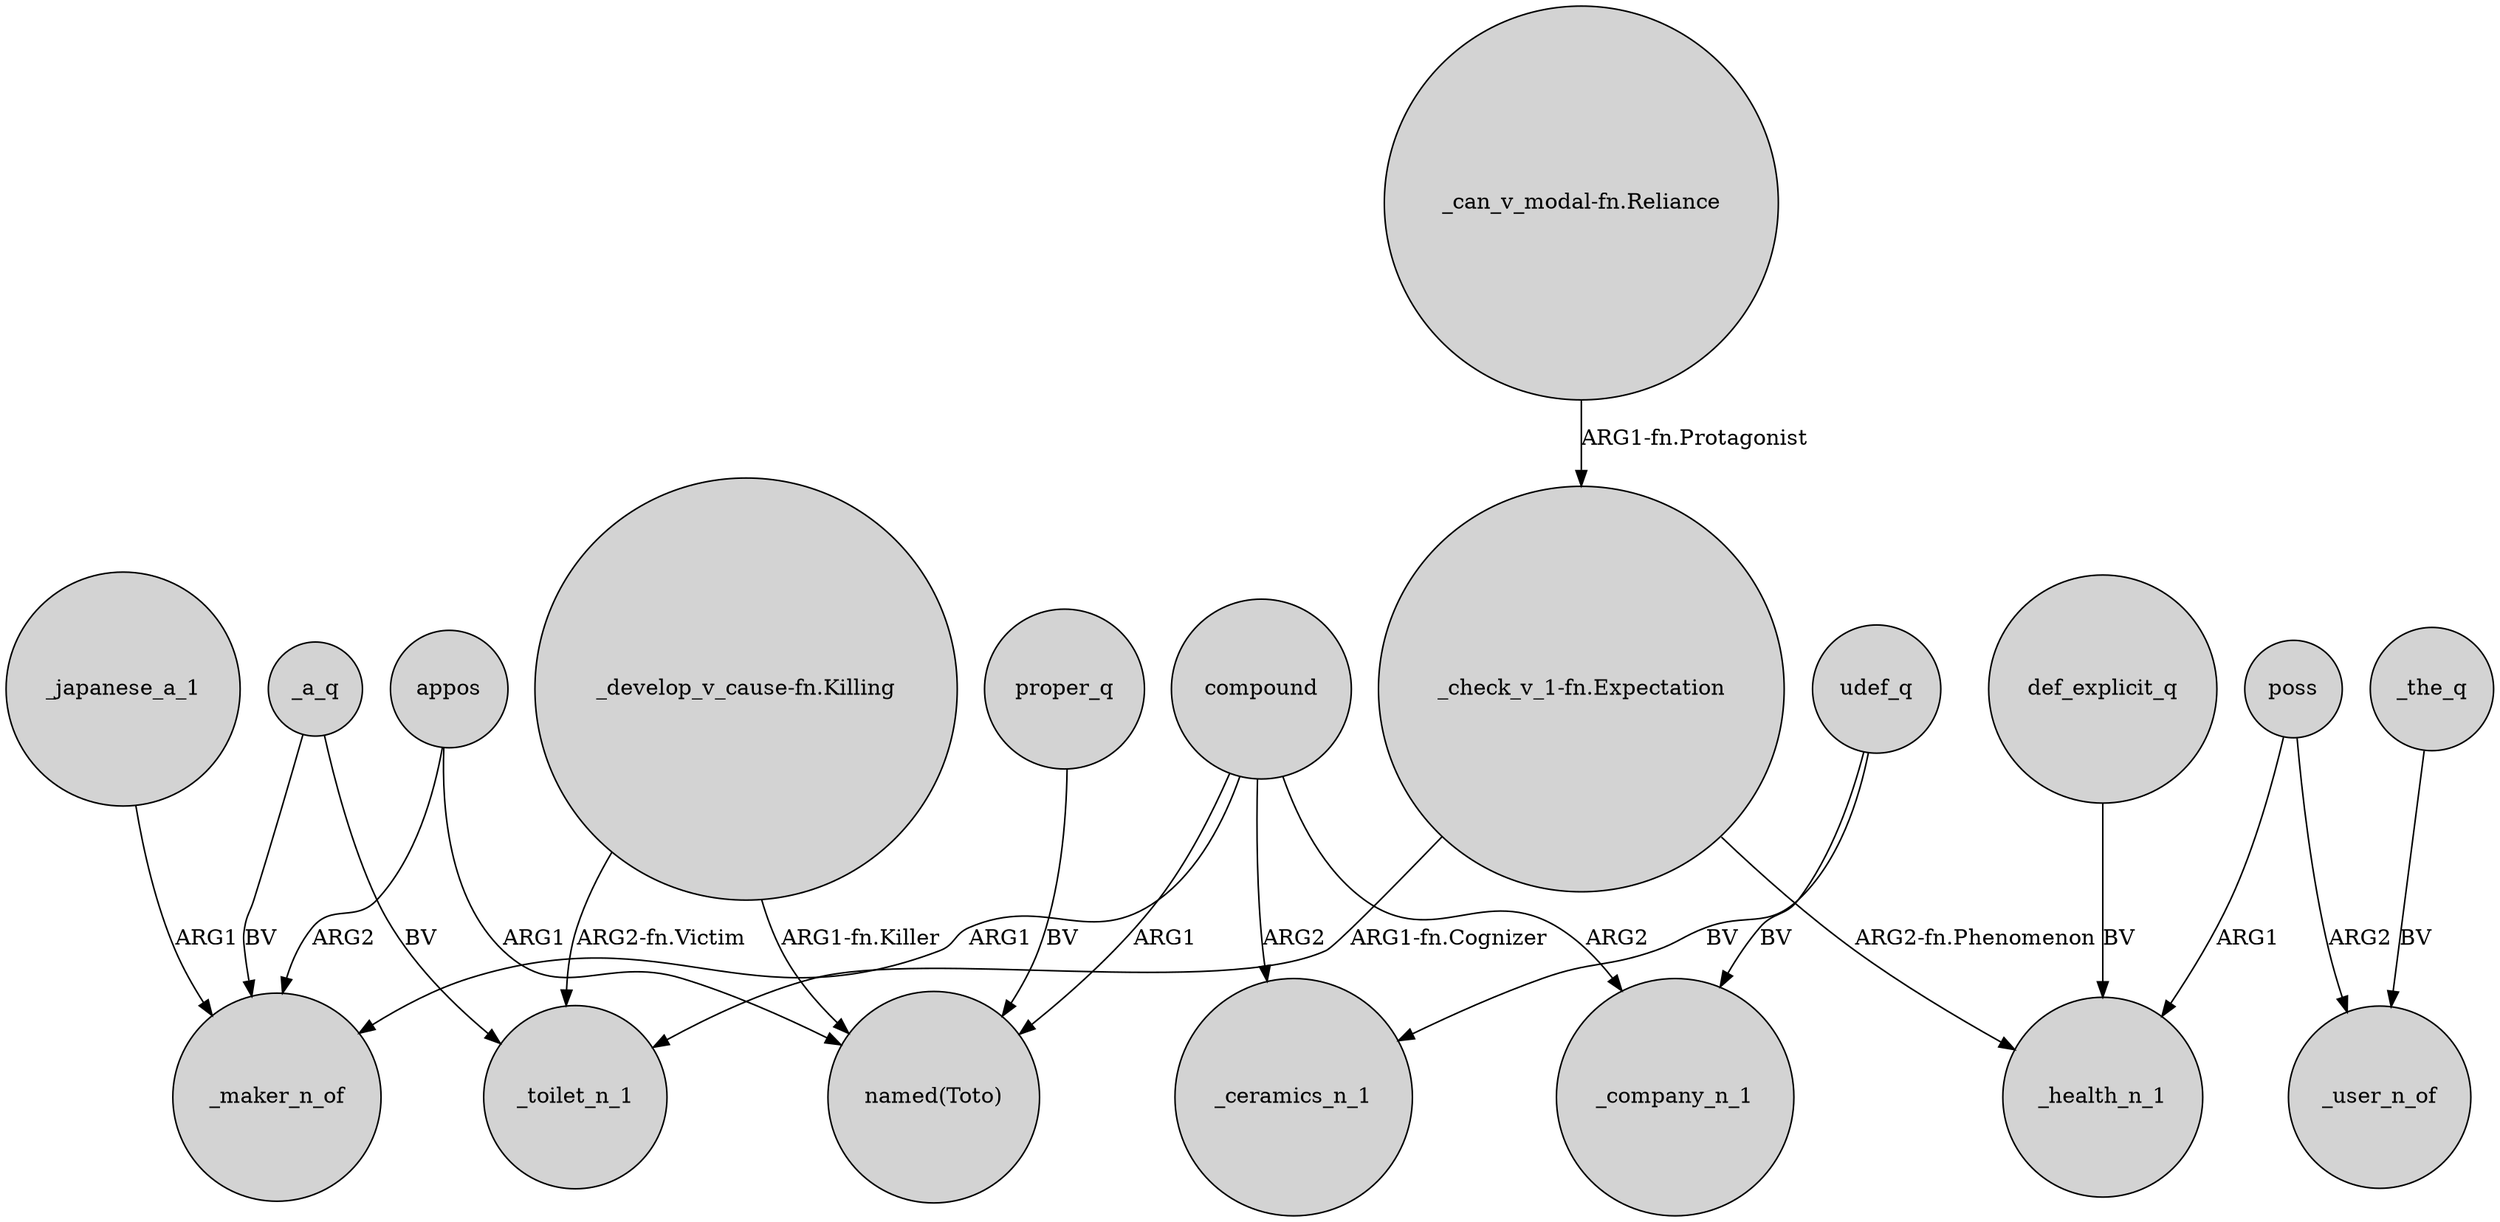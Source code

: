 digraph {
	node [shape=circle style=filled]
	_a_q -> _toilet_n_1 [label=BV]
	"_develop_v_cause-fn.Killing" -> _toilet_n_1 [label="ARG2-fn.Victim"]
	compound -> _ceramics_n_1 [label=ARG2]
	compound -> _company_n_1 [label=ARG2]
	udef_q -> _company_n_1 [label=BV]
	def_explicit_q -> _health_n_1 [label=BV]
	_the_q -> _user_n_of [label=BV]
	udef_q -> _ceramics_n_1 [label=BV]
	appos -> "named(Toto)" [label=ARG1]
	"_check_v_1-fn.Expectation" -> _health_n_1 [label="ARG2-fn.Phenomenon"]
	proper_q -> "named(Toto)" [label=BV]
	appos -> _maker_n_of [label=ARG2]
	compound -> "named(Toto)" [label=ARG1]
	"_can_v_modal-fn.Reliance" -> "_check_v_1-fn.Expectation" [label="ARG1-fn.Protagonist"]
	poss -> _health_n_1 [label=ARG1]
	_japanese_a_1 -> _maker_n_of [label=ARG1]
	poss -> _user_n_of [label=ARG2]
	compound -> _maker_n_of [label=ARG1]
	"_develop_v_cause-fn.Killing" -> "named(Toto)" [label="ARG1-fn.Killer"]
	"_check_v_1-fn.Expectation" -> _toilet_n_1 [label="ARG1-fn.Cognizer"]
	_a_q -> _maker_n_of [label=BV]
}

